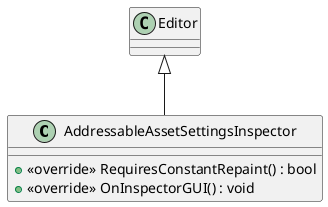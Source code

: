 @startuml
class AddressableAssetSettingsInspector {
    + <<override>> RequiresConstantRepaint() : bool
    + <<override>> OnInspectorGUI() : void
}
Editor <|-- AddressableAssetSettingsInspector
@enduml
